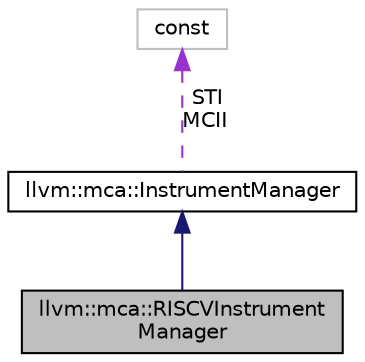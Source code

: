 digraph "llvm::mca::RISCVInstrumentManager"
{
 // LATEX_PDF_SIZE
  bgcolor="transparent";
  edge [fontname="Helvetica",fontsize="10",labelfontname="Helvetica",labelfontsize="10"];
  node [fontname="Helvetica",fontsize="10",shape=record];
  Node1 [label="llvm::mca::RISCVInstrument\lManager",height=0.2,width=0.4,color="black", fillcolor="grey75", style="filled", fontcolor="black",tooltip=" "];
  Node2 -> Node1 [dir="back",color="midnightblue",fontsize="10",style="solid",fontname="Helvetica"];
  Node2 [label="llvm::mca::InstrumentManager",height=0.2,width=0.4,color="black",URL="$classllvm_1_1mca_1_1InstrumentManager.html",tooltip="This class allows targets to optionally customize the logic that resolves scheduling class IDs."];
  Node3 -> Node2 [dir="back",color="darkorchid3",fontsize="10",style="dashed",label=" STI\nMCII" ,fontname="Helvetica"];
  Node3 [label="const",height=0.2,width=0.4,color="grey75",tooltip=" "];
}
